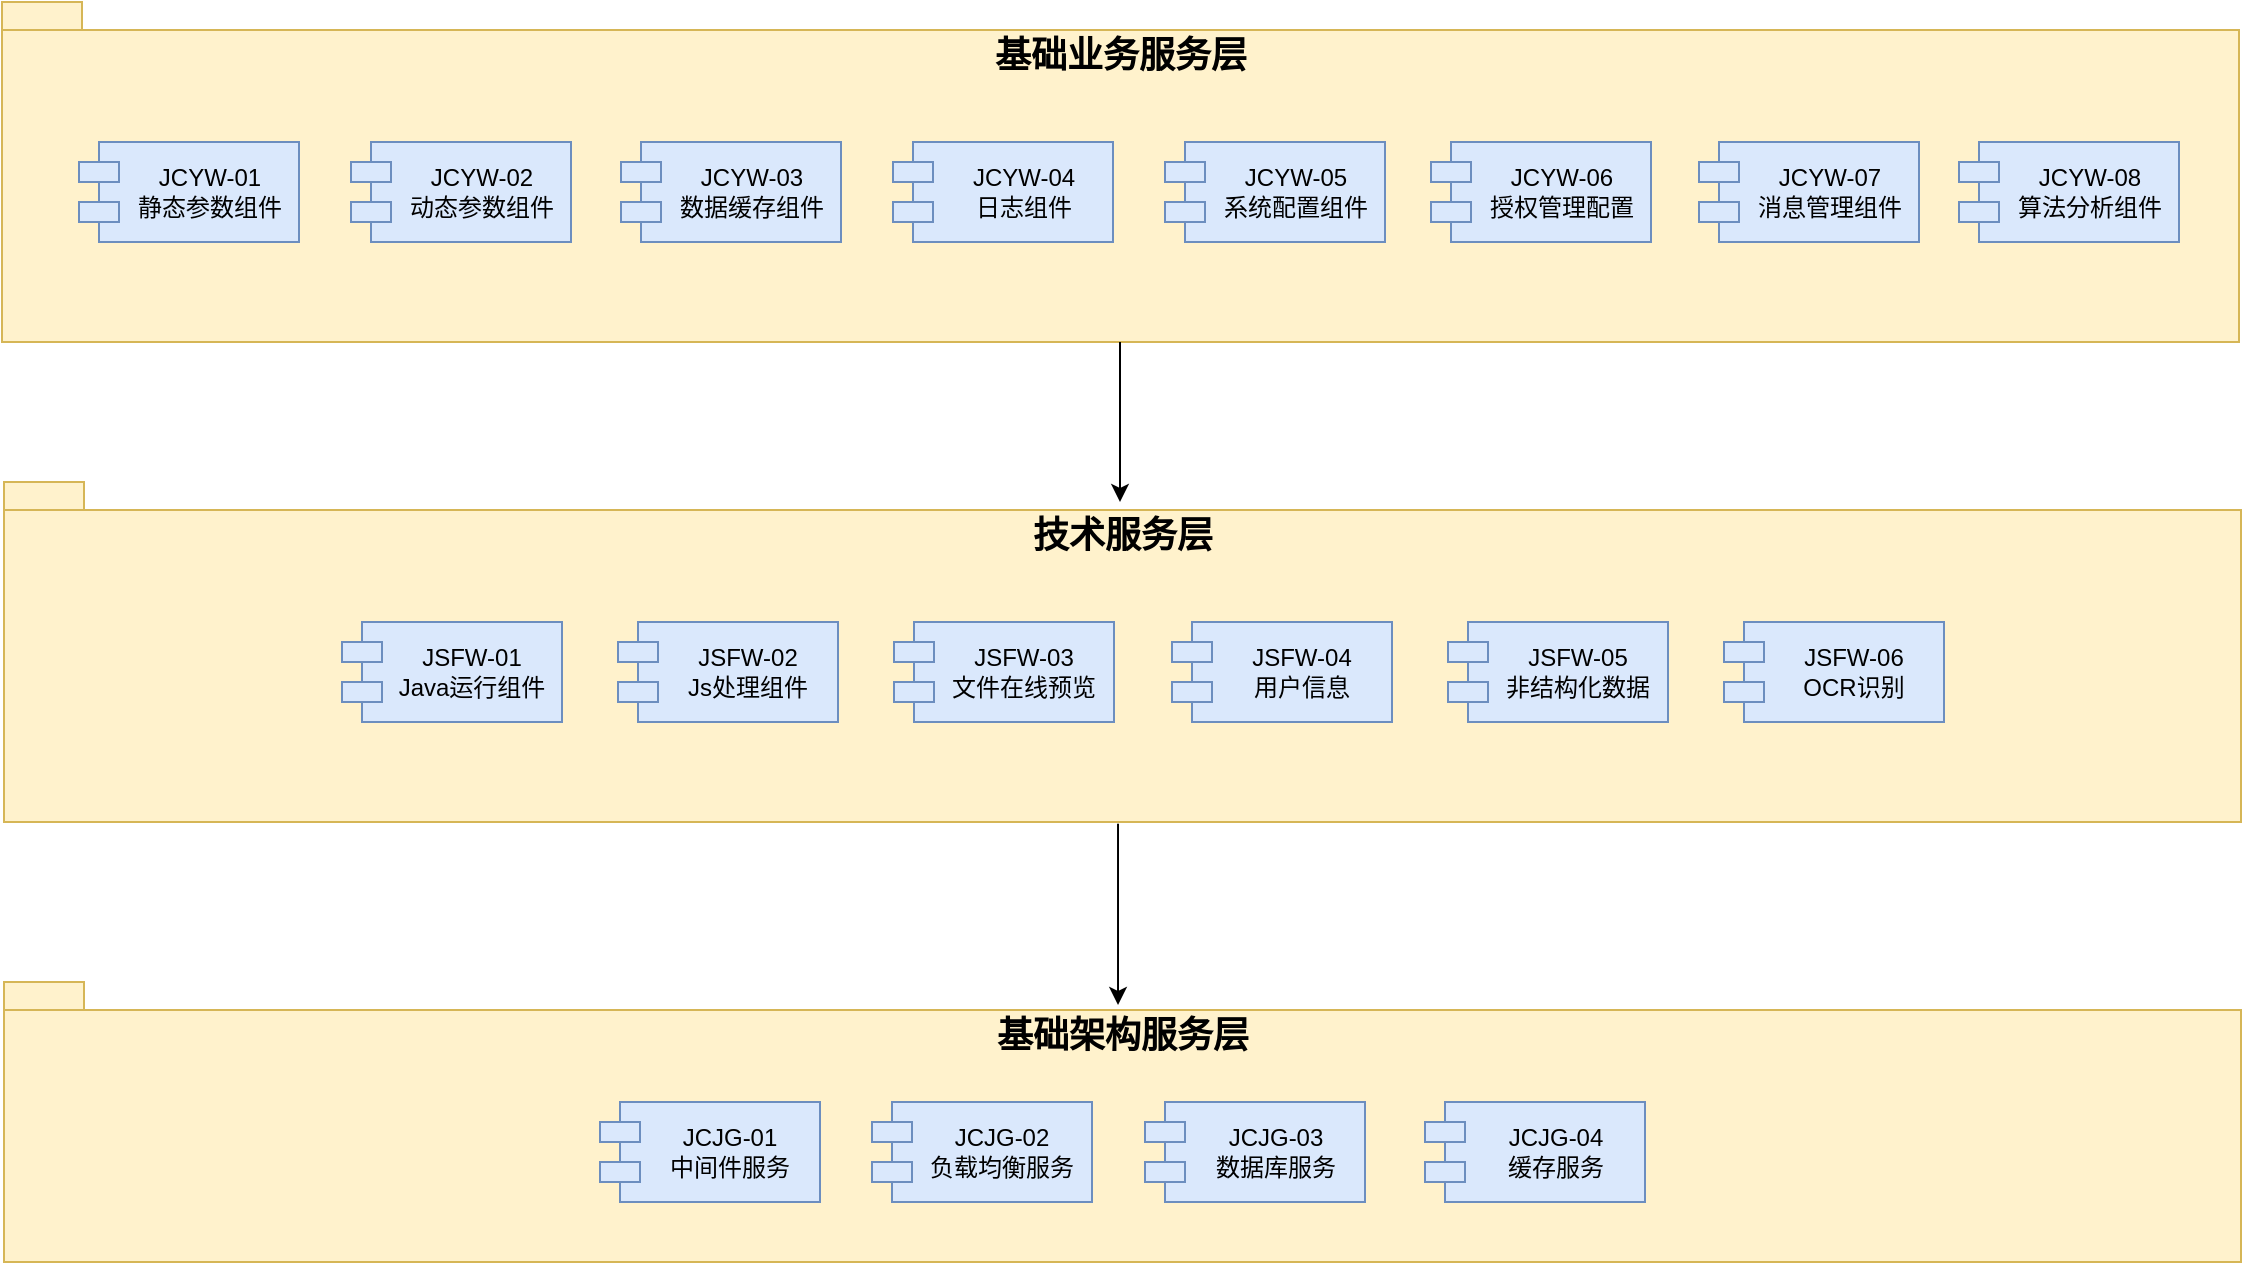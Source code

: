 <mxfile version="24.4.14" type="github">
  <diagram id="-nUlbiPWIa_YUagmwYu6" name="第 1 页">
    <mxGraphModel dx="2074" dy="1098" grid="1" gridSize="10" guides="1" tooltips="1" connect="1" arrows="1" fold="1" page="1" pageScale="1" pageWidth="1200" pageHeight="1920" math="0" shadow="0">
      <root>
        <mxCell id="0" />
        <mxCell id="1" parent="0" />
        <mxCell id="xfbAxuXr3Si1YzYXhxK_-109" value="基础架构服务层" style="shape=folder;fontStyle=1;spacingTop=10;tabWidth=40;tabHeight=14;tabPosition=left;html=1;fontSize=18;verticalAlign=top;fillColor=#fff2cc;strokeColor=#d6b656;" parent="1" vertex="1">
          <mxGeometry x="41" y="1260" width="1118.5" height="140" as="geometry" />
        </mxCell>
        <mxCell id="xfbAxuXr3Si1YzYXhxK_-108" value="技术服务层" style="shape=folder;fontStyle=1;spacingTop=10;tabWidth=40;tabHeight=14;tabPosition=left;html=1;fontSize=18;verticalAlign=top;fillColor=#fff2cc;strokeColor=#d6b656;" parent="1" vertex="1">
          <mxGeometry x="41" y="1010" width="1118.5" height="170" as="geometry" />
        </mxCell>
        <mxCell id="xfbAxuXr3Si1YzYXhxK_-104" value="基础业务服务层" style="shape=folder;fontStyle=1;spacingTop=10;tabWidth=40;tabHeight=14;tabPosition=left;html=1;fontSize=18;verticalAlign=top;fillColor=#fff2cc;strokeColor=#d6b656;" parent="1" vertex="1">
          <mxGeometry x="40" y="770" width="1118.5" height="170" as="geometry" />
        </mxCell>
        <mxCell id="xfbAxuXr3Si1YzYXhxK_-96" style="edgeStyle=orthogonalEdgeStyle;rounded=0;orthogonalLoop=1;jettySize=auto;html=1;exitX=0.5;exitY=1;exitDx=0;exitDy=0;entryX=0.5;entryY=0;entryDx=0;entryDy=0;fontSize=16;" parent="1" edge="1">
          <mxGeometry relative="1" as="geometry">
            <mxPoint x="599" y="940" as="sourcePoint" />
            <mxPoint x="599" y="1020" as="targetPoint" />
          </mxGeometry>
        </mxCell>
        <mxCell id="xfbAxuXr3Si1YzYXhxK_-76" value="JCYW-01&#xa;静态参数组件" style="shape=module;align=center;spacingLeft=20;align=center;verticalAlign=middle;whiteSpace=wrap;labelPosition=center;verticalLabelPosition=middle;fillColor=#dae8fc;strokeColor=#6c8ebf;" parent="1" vertex="1">
          <mxGeometry x="78.5" y="840" width="110" height="50" as="geometry" />
        </mxCell>
        <mxCell id="xfbAxuXr3Si1YzYXhxK_-77" value="JCYW-02&#xa;动态参数组件" style="shape=module;align=center;spacingLeft=20;align=center;verticalAlign=middle;whiteSpace=wrap;labelPosition=center;verticalLabelPosition=middle;fillColor=#dae8fc;strokeColor=#6c8ebf;" parent="1" vertex="1">
          <mxGeometry x="214.5" y="840" width="110" height="50" as="geometry" />
        </mxCell>
        <mxCell id="xfbAxuXr3Si1YzYXhxK_-78" value="JCYW-03&#xa;数据缓存组件" style="shape=module;align=center;spacingLeft=20;align=center;verticalAlign=middle;whiteSpace=wrap;labelPosition=center;verticalLabelPosition=middle;fillColor=#dae8fc;strokeColor=#6c8ebf;" parent="1" vertex="1">
          <mxGeometry x="349.5" y="840" width="110" height="50" as="geometry" />
        </mxCell>
        <mxCell id="xfbAxuXr3Si1YzYXhxK_-79" value="JCYW-04&#xa;日志组件" style="shape=module;align=center;spacingLeft=20;align=center;verticalAlign=middle;whiteSpace=wrap;labelPosition=center;verticalLabelPosition=middle;fillColor=#dae8fc;strokeColor=#6c8ebf;" parent="1" vertex="1">
          <mxGeometry x="485.5" y="840" width="110" height="50" as="geometry" />
        </mxCell>
        <mxCell id="xfbAxuXr3Si1YzYXhxK_-81" value="JCYW-05&#xa;系统配置组件" style="shape=module;align=center;spacingLeft=20;align=center;verticalAlign=middle;whiteSpace=wrap;labelPosition=center;verticalLabelPosition=middle;fillColor=#dae8fc;strokeColor=#6c8ebf;" parent="1" vertex="1">
          <mxGeometry x="621.5" y="840" width="110" height="50" as="geometry" />
        </mxCell>
        <mxCell id="xfbAxuXr3Si1YzYXhxK_-93" value="JSFW-01&#xa;Java运行组件" style="shape=module;align=center;spacingLeft=20;align=center;verticalAlign=middle;whiteSpace=wrap;labelPosition=center;verticalLabelPosition=middle;fillColor=#dae8fc;strokeColor=#6c8ebf;" parent="1" vertex="1">
          <mxGeometry x="210" y="1080" width="110" height="50" as="geometry" />
        </mxCell>
        <mxCell id="xfbAxuXr3Si1YzYXhxK_-94" value="JSFW-02&#xa;Js处理组件" style="shape=module;align=center;spacingLeft=20;align=center;verticalAlign=middle;whiteSpace=wrap;labelPosition=center;verticalLabelPosition=middle;fillColor=#dae8fc;strokeColor=#6c8ebf;" parent="1" vertex="1">
          <mxGeometry x="348" y="1080" width="110" height="50" as="geometry" />
        </mxCell>
        <mxCell id="xfbAxuXr3Si1YzYXhxK_-98" value="JCJG-01&#xa;中间件服务" style="shape=module;align=center;spacingLeft=20;align=center;verticalAlign=middle;whiteSpace=wrap;labelPosition=center;verticalLabelPosition=middle;fillColor=#dae8fc;strokeColor=#6c8ebf;" parent="1" vertex="1">
          <mxGeometry x="339" y="1320" width="110" height="50" as="geometry" />
        </mxCell>
        <mxCell id="xfbAxuXr3Si1YzYXhxK_-99" value="JCJG-02&#xa;负载均衡服务" style="shape=module;align=center;spacingLeft=20;align=center;verticalAlign=middle;whiteSpace=wrap;labelPosition=center;verticalLabelPosition=middle;fillColor=#dae8fc;strokeColor=#6c8ebf;" parent="1" vertex="1">
          <mxGeometry x="475" y="1320" width="110" height="50" as="geometry" />
        </mxCell>
        <mxCell id="xfbAxuXr3Si1YzYXhxK_-110" value="" style="endArrow=classic;html=1;rounded=0;fontSize=18;exitX=0.498;exitY=1.005;exitDx=0;exitDy=0;exitPerimeter=0;entryX=0.498;entryY=0.082;entryDx=0;entryDy=0;entryPerimeter=0;" parent="1" source="xfbAxuXr3Si1YzYXhxK_-108" target="xfbAxuXr3Si1YzYXhxK_-109" edge="1">
          <mxGeometry width="50" height="50" relative="1" as="geometry">
            <mxPoint x="578.5" y="1240" as="sourcePoint" />
            <mxPoint x="628.5" y="1190" as="targetPoint" />
          </mxGeometry>
        </mxCell>
        <mxCell id="xfbAxuXr3Si1YzYXhxK_-111" value="JCJG-03&#xa;数据库服务" style="shape=module;align=center;spacingLeft=20;align=center;verticalAlign=middle;whiteSpace=wrap;labelPosition=center;verticalLabelPosition=middle;fillColor=#dae8fc;strokeColor=#6c8ebf;" parent="1" vertex="1">
          <mxGeometry x="611.5" y="1320" width="110" height="50" as="geometry" />
        </mxCell>
        <mxCell id="xfbAxuXr3Si1YzYXhxK_-112" value="JCJG-04&#xa;缓存服务" style="shape=module;align=center;spacingLeft=20;align=center;verticalAlign=middle;whiteSpace=wrap;labelPosition=center;verticalLabelPosition=middle;fillColor=#dae8fc;strokeColor=#6c8ebf;" parent="1" vertex="1">
          <mxGeometry x="751.5" y="1320" width="110" height="50" as="geometry" />
        </mxCell>
        <mxCell id="2LXU_3X6bgzTIwt-wgfQ-2" value="JCYW-06&#xa;授权管理配置" style="shape=module;align=center;spacingLeft=20;align=center;verticalAlign=middle;whiteSpace=wrap;labelPosition=center;verticalLabelPosition=middle;fillColor=#dae8fc;strokeColor=#6c8ebf;" parent="1" vertex="1">
          <mxGeometry x="754.5" y="840" width="110" height="50" as="geometry" />
        </mxCell>
        <mxCell id="2LXU_3X6bgzTIwt-wgfQ-3" value="JCYW-07&#xa;消息管理组件" style="shape=module;align=center;spacingLeft=20;align=center;verticalAlign=middle;whiteSpace=wrap;labelPosition=center;verticalLabelPosition=middle;fillColor=#dae8fc;strokeColor=#6c8ebf;" parent="1" vertex="1">
          <mxGeometry x="888.5" y="840" width="110" height="50" as="geometry" />
        </mxCell>
        <mxCell id="2LXU_3X6bgzTIwt-wgfQ-4" value="JCYW-08&#xa;算法分析组件" style="shape=module;align=center;spacingLeft=20;align=center;verticalAlign=middle;whiteSpace=wrap;labelPosition=center;verticalLabelPosition=middle;fillColor=#dae8fc;strokeColor=#6c8ebf;" parent="1" vertex="1">
          <mxGeometry x="1018.5" y="840" width="110" height="50" as="geometry" />
        </mxCell>
        <mxCell id="hBMi0_a7IfTJYzLY-hhf-3" value="JSFW-03&#xa;文件在线预览" style="shape=module;align=center;spacingLeft=20;align=center;verticalAlign=middle;whiteSpace=wrap;labelPosition=center;verticalLabelPosition=middle;fillColor=#dae8fc;strokeColor=#6c8ebf;" parent="1" vertex="1">
          <mxGeometry x="486" y="1080" width="110" height="50" as="geometry" />
        </mxCell>
        <mxCell id="VTKT0HyP7iC7CDMeWIU3-1" value="JSFW-04&#xa;用户信息" style="shape=module;align=center;spacingLeft=20;align=center;verticalAlign=middle;whiteSpace=wrap;labelPosition=center;verticalLabelPosition=middle;fillColor=#dae8fc;strokeColor=#6c8ebf;" parent="1" vertex="1">
          <mxGeometry x="625" y="1080" width="110" height="50" as="geometry" />
        </mxCell>
        <mxCell id="VTKT0HyP7iC7CDMeWIU3-2" value="JSFW-05&#xa;非结构化数据" style="shape=module;align=center;spacingLeft=20;align=center;verticalAlign=middle;whiteSpace=wrap;labelPosition=center;verticalLabelPosition=middle;fillColor=#dae8fc;strokeColor=#6c8ebf;" parent="1" vertex="1">
          <mxGeometry x="763" y="1080" width="110" height="50" as="geometry" />
        </mxCell>
        <mxCell id="VTKT0HyP7iC7CDMeWIU3-3" value="JSFW-06&#xa;OCR识别" style="shape=module;align=center;spacingLeft=20;align=center;verticalAlign=middle;whiteSpace=wrap;labelPosition=center;verticalLabelPosition=middle;fillColor=#dae8fc;strokeColor=#6c8ebf;" parent="1" vertex="1">
          <mxGeometry x="901" y="1080" width="110" height="50" as="geometry" />
        </mxCell>
      </root>
    </mxGraphModel>
  </diagram>
</mxfile>
